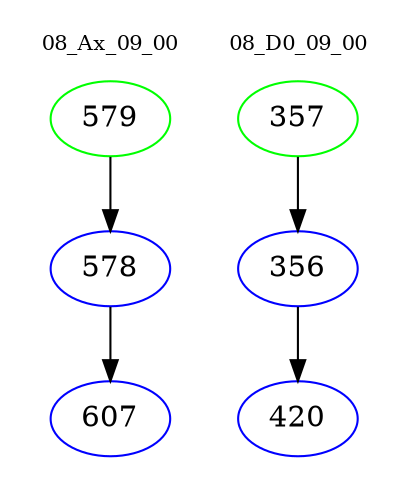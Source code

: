 digraph{
subgraph cluster_0 {
color = white
label = "08_Ax_09_00";
fontsize=10;
T0_579 [label="579", color="green"]
T0_579 -> T0_578 [color="black"]
T0_578 [label="578", color="blue"]
T0_578 -> T0_607 [color="black"]
T0_607 [label="607", color="blue"]
}
subgraph cluster_1 {
color = white
label = "08_D0_09_00";
fontsize=10;
T1_357 [label="357", color="green"]
T1_357 -> T1_356 [color="black"]
T1_356 [label="356", color="blue"]
T1_356 -> T1_420 [color="black"]
T1_420 [label="420", color="blue"]
}
}
